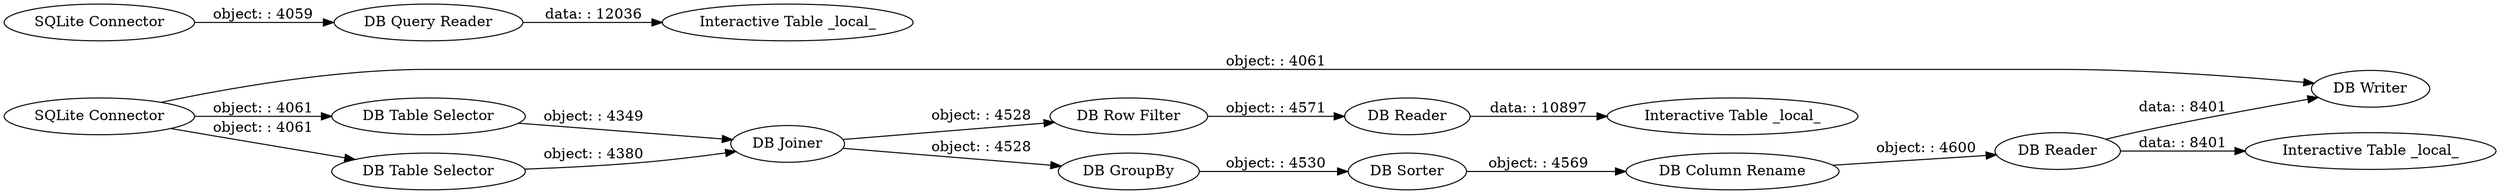 digraph {
	"2307303516094139983_475" [label="Interactive Table _local_"]
	"2307303516094139983_484" [label="SQLite Connector"]
	"2307303516094139983_479" [label="DB Sorter"]
	"2307303516094139983_473" [label="DB Row Filter"]
	"2307303516094139983_485" [label="DB Writer"]
	"2307303516094139983_483" [label="Interactive Table _local_"]
	"2307303516094139983_476" [label="DB GroupBy"]
	"2307303516094139983_474" [label="DB Reader"]
	"2307303516094139983_464" [label="SQLite Connector"]
	"2307303516094139983_487" [label="DB Query Reader"]
	"2307303516094139983_470" [label="DB Joiner"]
	"2307303516094139983_486" [label="DB Column Rename"]
	"2307303516094139983_478" [label="Interactive Table _local_"]
	"2307303516094139983_466" [label="DB Table Selector"]
	"2307303516094139983_6" [label="DB Table Selector"]
	"2307303516094139983_477" [label="DB Reader"]
	"2307303516094139983_6" -> "2307303516094139983_470" [label="object: : 4380"]
	"2307303516094139983_477" -> "2307303516094139983_478" [label="data: : 8401"]
	"2307303516094139983_470" -> "2307303516094139983_473" [label="object: : 4528"]
	"2307303516094139983_474" -> "2307303516094139983_475" [label="data: : 10897"]
	"2307303516094139983_477" -> "2307303516094139983_485" [label="data: : 8401"]
	"2307303516094139983_466" -> "2307303516094139983_470" [label="object: : 4349"]
	"2307303516094139983_484" -> "2307303516094139983_487" [label="object: : 4059"]
	"2307303516094139983_470" -> "2307303516094139983_476" [label="object: : 4528"]
	"2307303516094139983_464" -> "2307303516094139983_466" [label="object: : 4061"]
	"2307303516094139983_476" -> "2307303516094139983_479" [label="object: : 4530"]
	"2307303516094139983_479" -> "2307303516094139983_486" [label="object: : 4569"]
	"2307303516094139983_473" -> "2307303516094139983_474" [label="object: : 4571"]
	"2307303516094139983_486" -> "2307303516094139983_477" [label="object: : 4600"]
	"2307303516094139983_464" -> "2307303516094139983_6" [label="object: : 4061"]
	"2307303516094139983_487" -> "2307303516094139983_483" [label="data: : 12036"]
	"2307303516094139983_464" -> "2307303516094139983_485" [label="object: : 4061"]
	rankdir=LR
}
